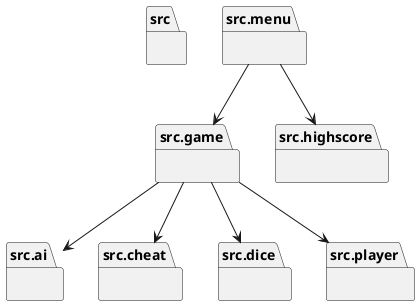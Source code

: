 @startuml packages_Piggy
set namespaceSeparator none
package "src" as src {
}
package "src.ai" as src.ai {
}
package "src.cheat" as src.cheat {
}
package "src.dice" as src.dice {
}
package "src.game" as src.game {
}
package "src.highscore" as src.highscore {
}
package "src.menu" as src.menu {
}
package "src.player" as src.player {
}
src.game --> src.ai
src.game --> src.cheat
src.game --> src.dice
src.game --> src.player
src.menu --> src.game
src.menu --> src.highscore
@enduml
